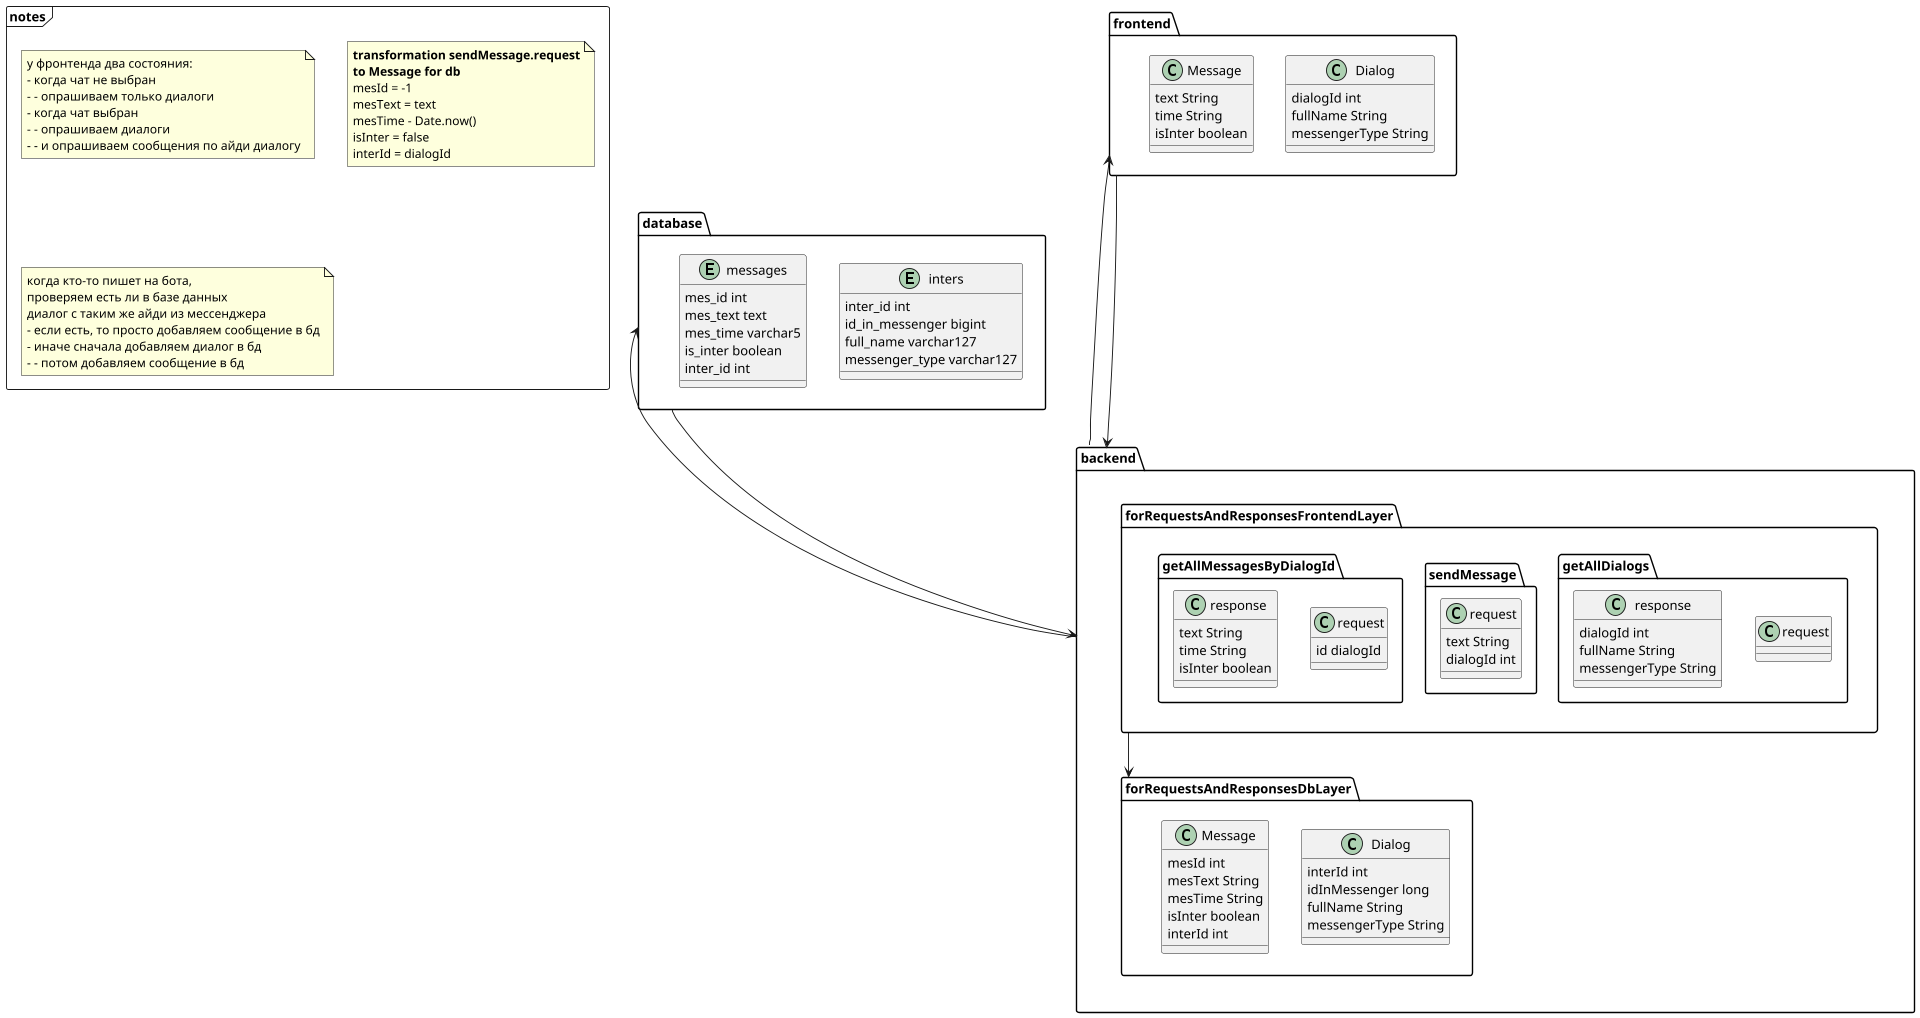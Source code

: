 @startuml classes

scale 1920*1080

package database {
    entity inters {
        inter_id int
        id_in_messenger bigint
        full_name varchar127
        messenger_type varchar127
    }

    entity messages {
        mes_id int
        mes_text text
        mes_time varchar5
        is_inter boolean
        inter_id int
    }
}

package backend {
    package forRequestsAndResponsesDbLayer {
        class Dialog {
            interId int
            idInMessenger long
            fullName String
            messengerType String
        }

        class Message {
            mesId int
            mesText String
            mesTime String
            isInter boolean
            interId int
        }
    }

    package forRequestsAndResponsesFrontendLayer {
        package getAllDialogs {
            class request {

            }

            class response {
                dialogId int
                fullName String
                messengerType String
            }
        }

        package sendMessage {
            class request {
                text String
                dialogId int
            }
        }

        package getAllMessagesByDialogId {
            class request {
                id dialogId
            }

            class response {
                text String
                time String
                isInter boolean
            }
        }
    }

}

package frontend {
    class Dialog {
        dialogId int
        fullName String
        messengerType String
    }

    class Message {
        text String
        time String
        isInter boolean
    }
}

frame notes {
    note as N1
    у фронтенда два состояния:
    - когда чат не выбран
    - - опрашиваем только диалоги
    - когда чат выбран
    - - опрашиваем диалоги
    - - и опрашиваем сообщения по айди диалогу
    end note

    note as N2
    **transformation sendMessage.request**
    **to Message for db**
    mesId = -1
    mesText = text
    mesTime - Date.now()
    isInter = false
    interId = dialogId
    end note

    note as N3
    когда кто-то пишет на бота,
    проверяем есть ли в базе данных
    диалог с таким же айди из мессенджера
    - если есть, то просто добавляем сообщение в бд
    - иначе сначала добавляем диалог в бд
    - - потом добавляем сообщение в бд
    end note
}

frontend ---> backend
backend ---> database

database --> backend
backend --> frontend

forRequestsAndResponsesFrontendLayer ---> forRequestsAndResponsesDbLayer

@enduml
